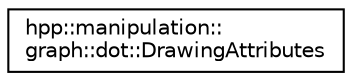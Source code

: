 digraph "Graphical Class Hierarchy"
{
  edge [fontname="Helvetica",fontsize="10",labelfontname="Helvetica",labelfontsize="10"];
  node [fontname="Helvetica",fontsize="10",shape=record];
  rankdir="LR";
  Node1 [label="hpp::manipulation::\lgraph::dot::DrawingAttributes",height=0.2,width=0.4,color="black", fillcolor="white", style="filled",URL="$a00009.html"];
}

